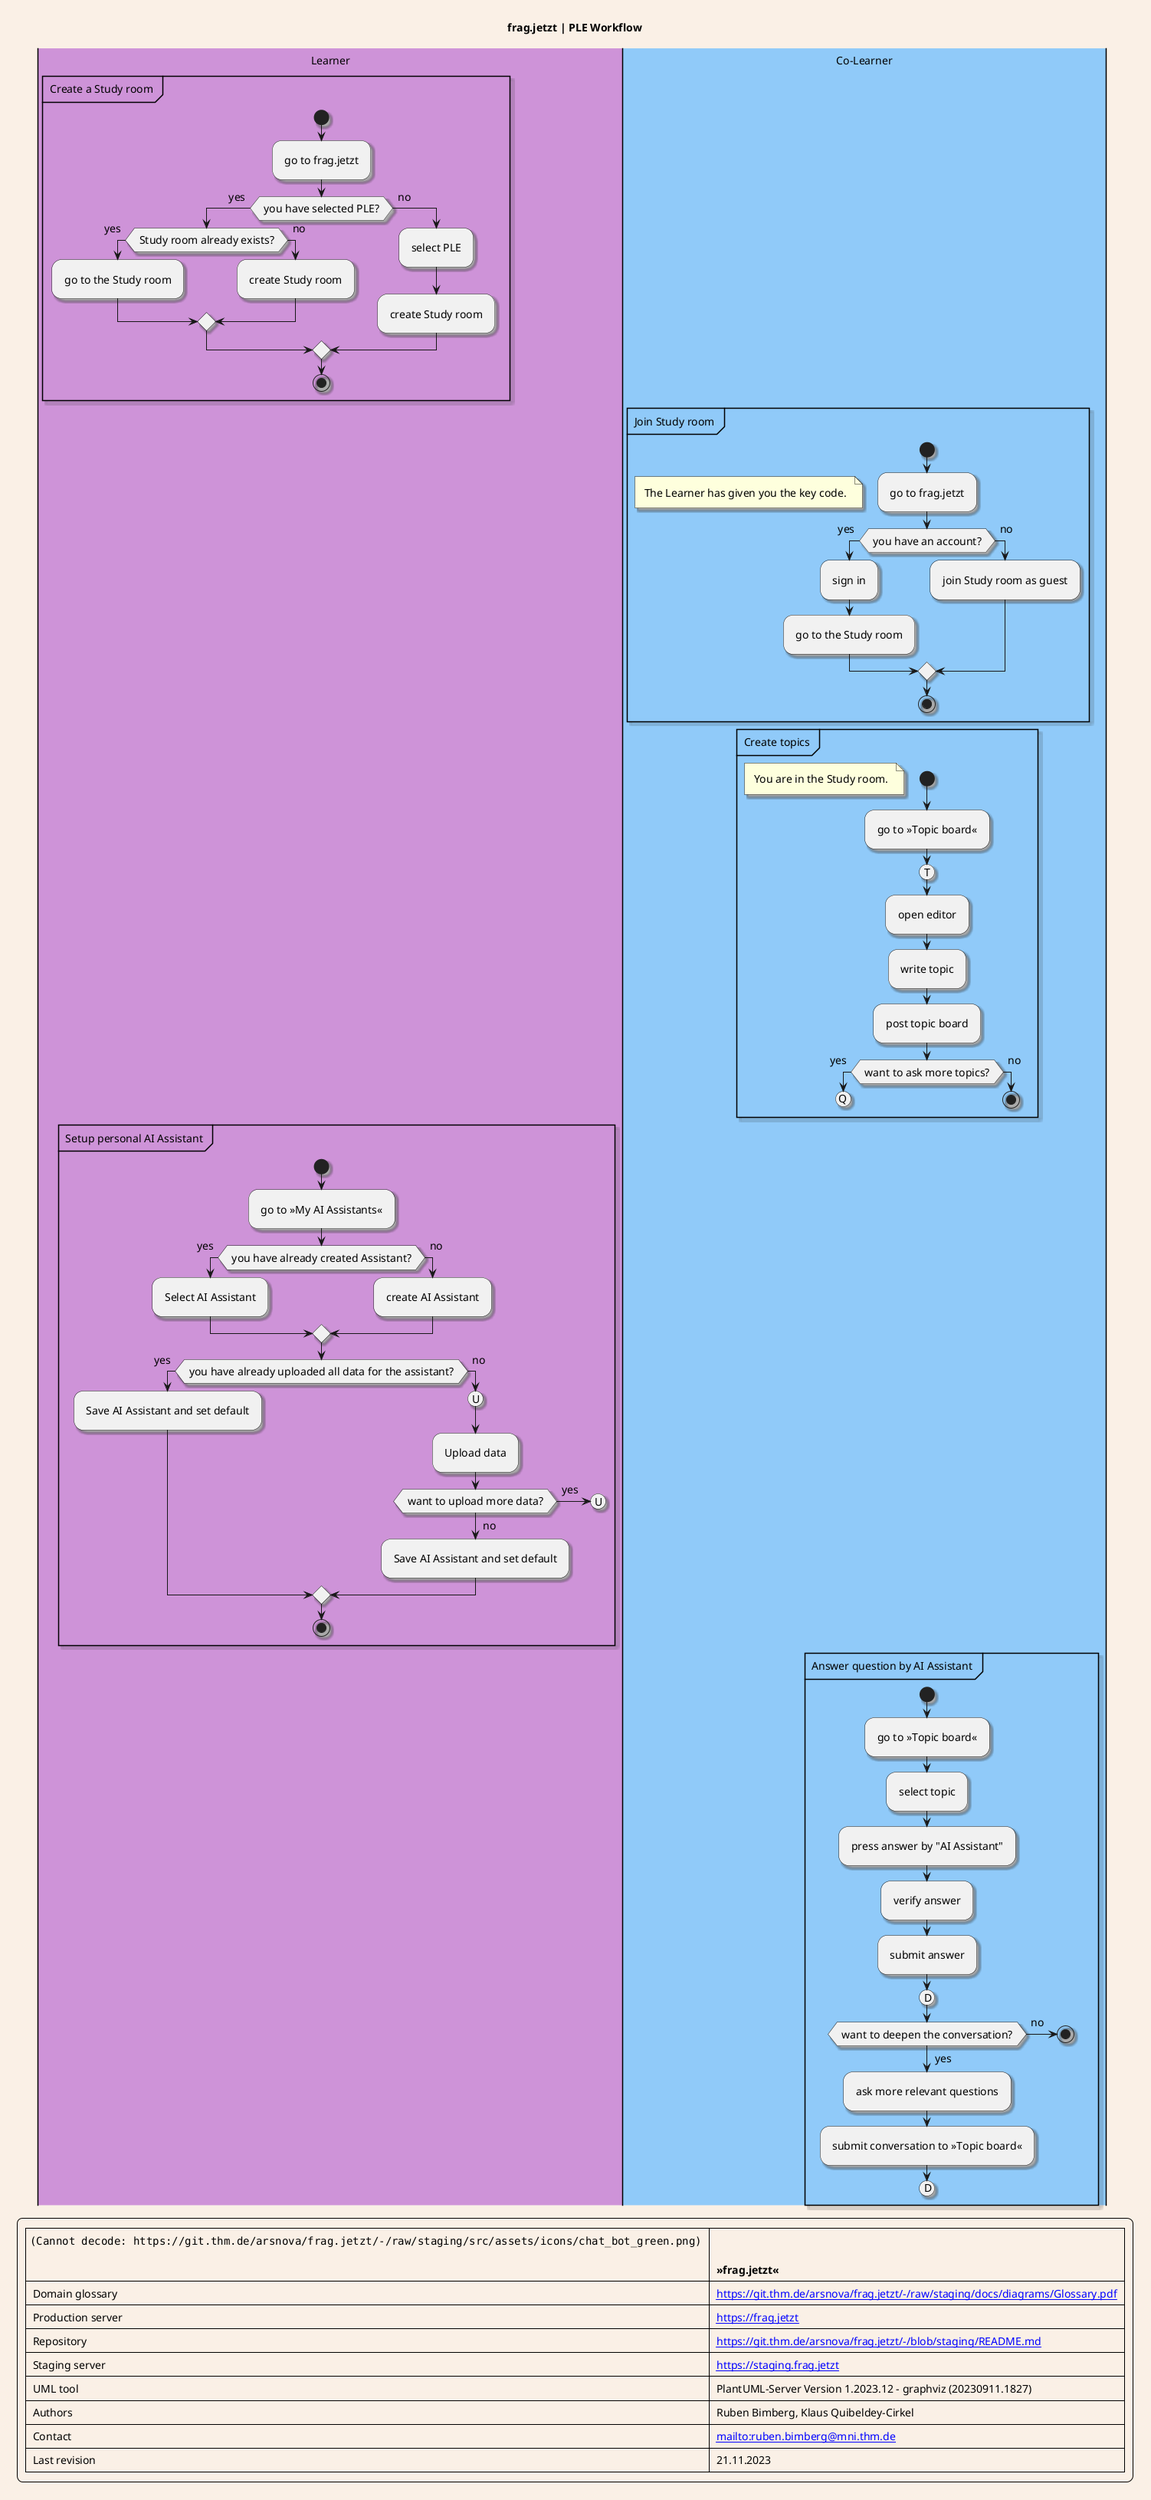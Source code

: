 @startuml Bonus awarding
title frag.jetzt | PLE Workflow

skinparam backgroundColor Linen
skinparam shadowing true
skinparam defaultFontSize 14
skinparam Padding 6

|#CE93D8|Learner|

partition "Create a Study room" {

  start

  :go to frag.jetzt;
  if(you have selected PLE?) then (yes)
    if(Study room already exists?) then (yes)
      :go to the Study room;
    else (no)
      :create Study room;
    endif
  else (no)
    :select PLE;
    :create Study room;
  endif
  stop
}

|#90CAF9|Co-Learner|

partition "Join Study room" {
  start
  :go to frag.jetzt;
  floating note left: The Learner has given you the key code.
  if(you have an account?) then (yes)
    :sign in;
    :go to the Study room;
  else (no)
    :join Study room as guest;
  endif
  stop
}

partition "Create topics" {
  start
  floating note left: You are in the Study room.
  :go to »Topic board«;
  (T)
  :open editor;
  :write topic;
  :post topic board;
  if (want to ask more topics?) then (yes)
    (Q)
    detach
  else (no)
    stop
  endif
}

|Learner|

partition "Setup personal AI Assistant" {
  start
  :go to »My AI Assistants«;
  if (you have already created Assistant?) then (yes)
    :Select AI Assistant;
  else (no)
    :create AI Assistant;
  endif
  if (you have already uploaded all data for the assistant?) then (yes)
    :Save AI Assistant and set default;
  else (no)
    (U)
    :Upload data;
    if (want to upload more data?) then (yes)
      (U)
      detach
    else (no)
      :Save AI Assistant and set default;
    endif
  endif
  stop
}

|Co-Learner|

partition "Answer question by AI Assistant" {
  start
  :go to »Topic board«;
  :select topic;
  :press answer by "AI Assistant";
  :verify answer;
  :submit answer;
  (D)
  if (want to deepen the conversation?) then (yes)
    :ask more relevant questions;
    :submit conversation to »Topic board«;
    (D)
    detach
  else (no)
    stop
  endif
}


legend right
|<img:https://git.thm.de/arsnova/frag.jetzt/-/raw/staging/src/assets/icons/chat_bot_green.png{scale=0.4}> |= \n\n »frag.jetzt« |
| Domain glossary | [[https://git.thm.de/arsnova/frag.jetzt/-/raw/staging/docs/diagrams/Glossary.pdf]] |
| Production server | [[https://frag.jetzt]] |
| Repository | [[https://git.thm.de/arsnova/frag.jetzt/-/blob/staging/README.md]] |
| Staging server | [[https://staging.frag.jetzt]] |
| UML tool| PlantUML-Server Version 1.2023.12 - graphviz (20230911.1827)|
| Authors| Ruben Bimberg, Klaus Quibeldey-Cirkel|
| Contact| [[mailto:ruben.bimberg@mni.thm.de]] |
| Last revision| 21.11.2023 |
end legend
